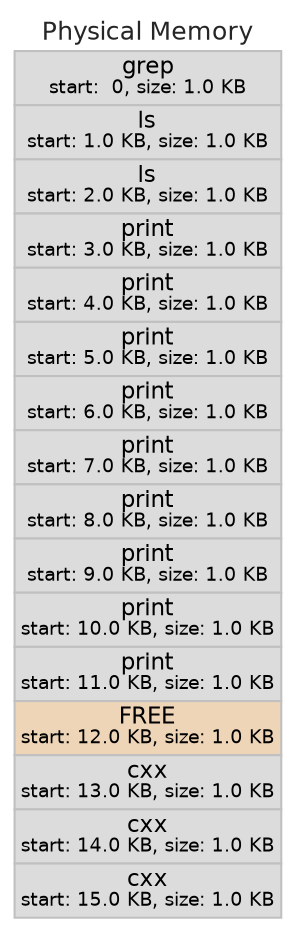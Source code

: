 digraph "graphs/segfixed1.json" {
	graph [fontname=Helvetica rankdir=LR ranksep=1.0]
	node [fontname=Helvetica fontsize=8 margin="0.04 0.04" shape=none width=0.8]
	edge [arrowsize=0.4]
	subgraph left {
		physmem [label=<<table border="0.1" cellborder="1" cellspacing="0"><TR><TD border="0.0" ><font face="helvetica" color="grey15" point-size="12">Physical Memory</font></TD></TR><tr><td align="text" color="grey" bgcolor="gainsboro" height="0.512" port="grep"><font point-size="11">grep</font><br></br><font point-size="9">start:  0, size: 1.0 KB</font></td></tr><tr><td align="text" color="grey" bgcolor="gainsboro" height="0.512" port="ls"><font point-size="11">ls</font><br></br><font point-size="9">start: 1.0 KB, size: 1.0 KB</font></td></tr><tr><td align="text" color="grey" bgcolor="gainsboro" height="0.512" port="ls"><font point-size="11">ls</font><br></br><font point-size="9">start: 2.0 KB, size: 1.0 KB</font></td></tr><tr><td align="text" color="grey" bgcolor="gainsboro" height="0.512" port="print"><font point-size="11">print</font><br></br><font point-size="9">start: 3.0 KB, size: 1.0 KB</font></td></tr><tr><td align="text" color="grey" bgcolor="gainsboro" height="0.512" port="print"><font point-size="11">print</font><br></br><font point-size="9">start: 4.0 KB, size: 1.0 KB</font></td></tr><tr><td align="text" color="grey" bgcolor="gainsboro" height="0.512" port="print"><font point-size="11">print</font><br></br><font point-size="9">start: 5.0 KB, size: 1.0 KB</font></td></tr><tr><td align="text" color="grey" bgcolor="gainsboro" height="0.512" port="print"><font point-size="11">print</font><br></br><font point-size="9">start: 6.0 KB, size: 1.0 KB</font></td></tr><tr><td align="text" color="grey" bgcolor="gainsboro" height="0.512" port="print"><font point-size="11">print</font><br></br><font point-size="9">start: 7.0 KB, size: 1.0 KB</font></td></tr><tr><td align="text" color="grey" bgcolor="gainsboro" height="0.512" port="print"><font point-size="11">print</font><br></br><font point-size="9">start: 8.0 KB, size: 1.0 KB</font></td></tr><tr><td align="text" color="grey" bgcolor="gainsboro" height="0.512" port="print"><font point-size="11">print</font><br></br><font point-size="9">start: 9.0 KB, size: 1.0 KB</font></td></tr><tr><td align="text" color="grey" bgcolor="gainsboro" height="0.512" port="print"><font point-size="11">print</font><br></br><font point-size="9">start: 10.0 KB, size: 1.0 KB</font></td></tr><tr><td align="text" color="grey" bgcolor="gainsboro" height="0.512" port="print"><font point-size="11">print</font><br></br><font point-size="9">start: 11.0 KB, size: 1.0 KB</font></td></tr><tr><td align="text" color="grey" bgcolor="bisque2" height="0.512" port="FREE"><font point-size="11">FREE</font><br></br><font point-size="9">start: 12.0 KB, size: 1.0 KB</font></td></tr><tr><td align="text" color="grey" bgcolor="gainsboro" height="0.512" port="cxx"><font point-size="11">cxx</font><br></br><font point-size="9">start: 13.0 KB, size: 1.0 KB</font></td></tr><tr><td align="text" color="grey" bgcolor="gainsboro" height="0.512" port="cxx"><font point-size="11">cxx</font><br></br><font point-size="9">start: 14.0 KB, size: 1.0 KB</font></td></tr><tr><td align="text" color="grey" bgcolor="gainsboro" height="0.512" port="cxx"><font point-size="11">cxx</font><br></br><font point-size="9">start: 15.0 KB, size: 1.0 KB</font></td></tr></table>>]
		rank=sink
	}
}
